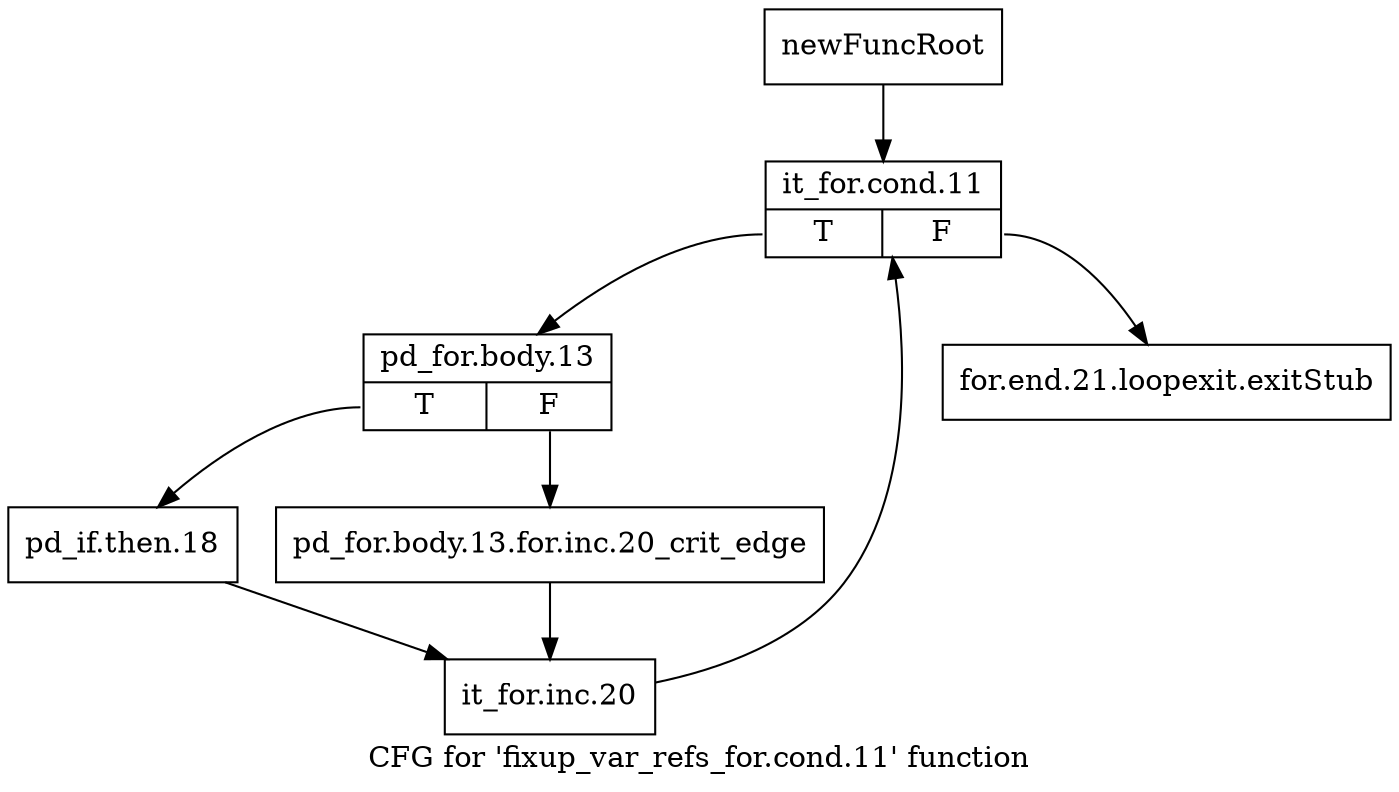 digraph "CFG for 'fixup_var_refs_for.cond.11' function" {
	label="CFG for 'fixup_var_refs_for.cond.11' function";

	Node0xb072460 [shape=record,label="{newFuncRoot}"];
	Node0xb072460 -> Node0xb072500;
	Node0xb0724b0 [shape=record,label="{for.end.21.loopexit.exitStub}"];
	Node0xb072500 [shape=record,label="{it_for.cond.11|{<s0>T|<s1>F}}"];
	Node0xb072500:s0 -> Node0xb072550;
	Node0xb072500:s1 -> Node0xb0724b0;
	Node0xb072550 [shape=record,label="{pd_for.body.13|{<s0>T|<s1>F}}"];
	Node0xb072550:s0 -> Node0xb0725f0;
	Node0xb072550:s1 -> Node0xb0725a0;
	Node0xb0725a0 [shape=record,label="{pd_for.body.13.for.inc.20_crit_edge}"];
	Node0xb0725a0 -> Node0xb072640;
	Node0xb0725f0 [shape=record,label="{pd_if.then.18}"];
	Node0xb0725f0 -> Node0xb072640;
	Node0xb072640 [shape=record,label="{it_for.inc.20}"];
	Node0xb072640 -> Node0xb072500;
}
